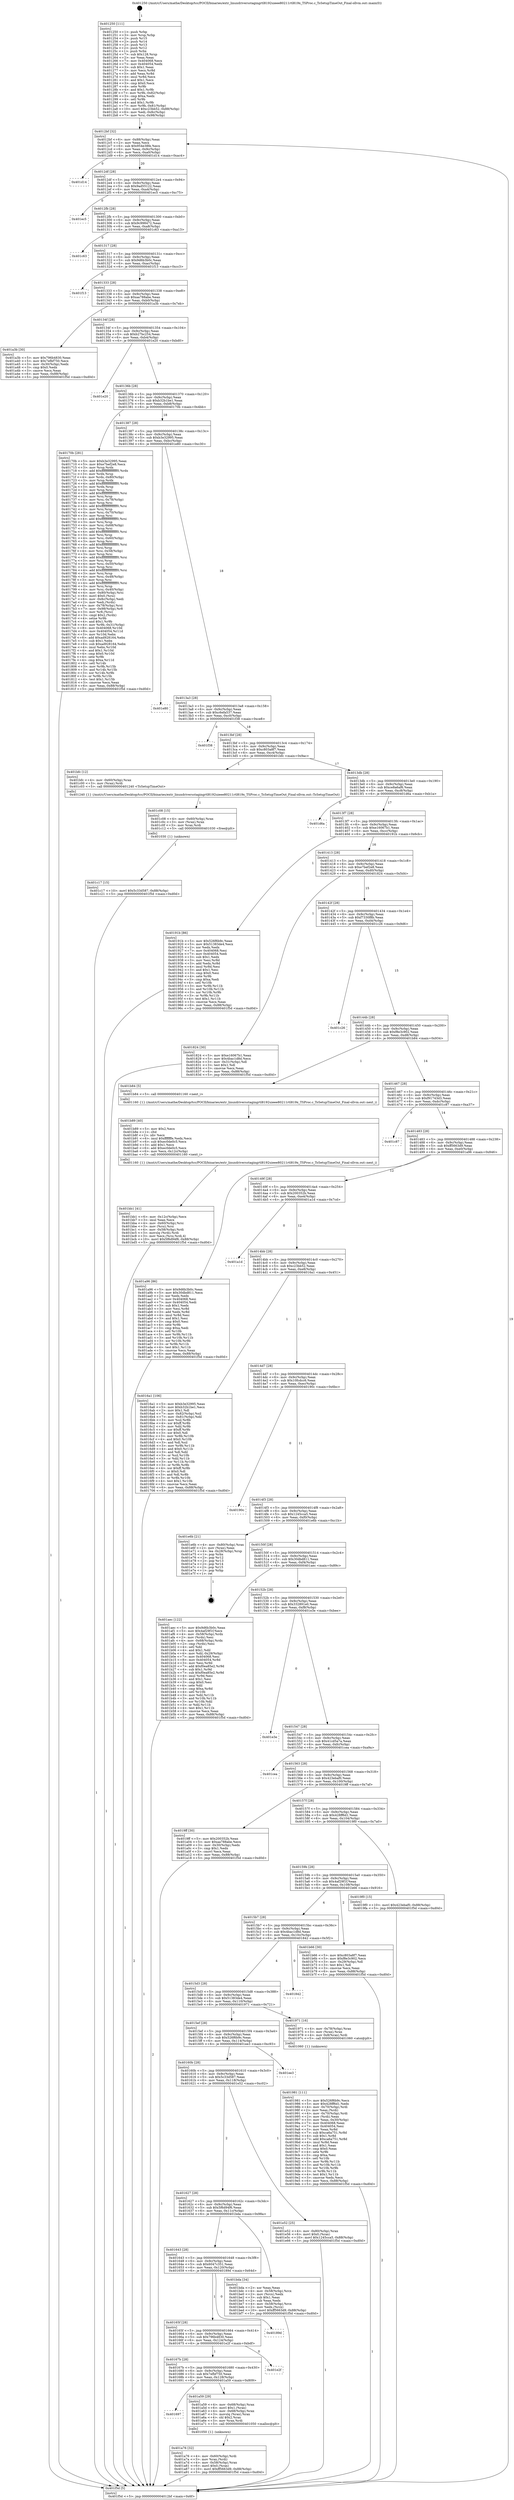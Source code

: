 digraph "0x401250" {
  label = "0x401250 (/mnt/c/Users/mathe/Desktop/tcc/POCII/binaries/extr_linuxdriversstagingrtl8192uieee80211rtl819x_TSProc.c_TsSetupTimeOut_Final-ollvm.out::main(0))"
  labelloc = "t"
  node[shape=record]

  Entry [label="",width=0.3,height=0.3,shape=circle,fillcolor=black,style=filled]
  "0x4012bf" [label="{
     0x4012bf [32]\l
     | [instrs]\l
     &nbsp;&nbsp;0x4012bf \<+6\>: mov -0x88(%rbp),%eax\l
     &nbsp;&nbsp;0x4012c5 \<+2\>: mov %eax,%ecx\l
     &nbsp;&nbsp;0x4012c7 \<+6\>: sub $0x954e38fe,%ecx\l
     &nbsp;&nbsp;0x4012cd \<+6\>: mov %eax,-0x9c(%rbp)\l
     &nbsp;&nbsp;0x4012d3 \<+6\>: mov %ecx,-0xa0(%rbp)\l
     &nbsp;&nbsp;0x4012d9 \<+6\>: je 0000000000401d14 \<main+0xac4\>\l
  }"]
  "0x401d14" [label="{
     0x401d14\l
  }", style=dashed]
  "0x4012df" [label="{
     0x4012df [28]\l
     | [instrs]\l
     &nbsp;&nbsp;0x4012df \<+5\>: jmp 00000000004012e4 \<main+0x94\>\l
     &nbsp;&nbsp;0x4012e4 \<+6\>: mov -0x9c(%rbp),%eax\l
     &nbsp;&nbsp;0x4012ea \<+5\>: sub $0x9ad55122,%eax\l
     &nbsp;&nbsp;0x4012ef \<+6\>: mov %eax,-0xa4(%rbp)\l
     &nbsp;&nbsp;0x4012f5 \<+6\>: je 0000000000401ec5 \<main+0xc75\>\l
  }"]
  Exit [label="",width=0.3,height=0.3,shape=circle,fillcolor=black,style=filled,peripheries=2]
  "0x401ec5" [label="{
     0x401ec5\l
  }", style=dashed]
  "0x4012fb" [label="{
     0x4012fb [28]\l
     | [instrs]\l
     &nbsp;&nbsp;0x4012fb \<+5\>: jmp 0000000000401300 \<main+0xb0\>\l
     &nbsp;&nbsp;0x401300 \<+6\>: mov -0x9c(%rbp),%eax\l
     &nbsp;&nbsp;0x401306 \<+5\>: sub $0x9c998472,%eax\l
     &nbsp;&nbsp;0x40130b \<+6\>: mov %eax,-0xa8(%rbp)\l
     &nbsp;&nbsp;0x401311 \<+6\>: je 0000000000401c63 \<main+0xa13\>\l
  }"]
  "0x401c17" [label="{
     0x401c17 [15]\l
     | [instrs]\l
     &nbsp;&nbsp;0x401c17 \<+10\>: movl $0x5c33d587,-0x88(%rbp)\l
     &nbsp;&nbsp;0x401c21 \<+5\>: jmp 0000000000401f5d \<main+0xd0d\>\l
  }"]
  "0x401c63" [label="{
     0x401c63\l
  }", style=dashed]
  "0x401317" [label="{
     0x401317 [28]\l
     | [instrs]\l
     &nbsp;&nbsp;0x401317 \<+5\>: jmp 000000000040131c \<main+0xcc\>\l
     &nbsp;&nbsp;0x40131c \<+6\>: mov -0x9c(%rbp),%eax\l
     &nbsp;&nbsp;0x401322 \<+5\>: sub $0x9d6b3b0c,%eax\l
     &nbsp;&nbsp;0x401327 \<+6\>: mov %eax,-0xac(%rbp)\l
     &nbsp;&nbsp;0x40132d \<+6\>: je 0000000000401f13 \<main+0xcc3\>\l
  }"]
  "0x401c08" [label="{
     0x401c08 [15]\l
     | [instrs]\l
     &nbsp;&nbsp;0x401c08 \<+4\>: mov -0x60(%rbp),%rax\l
     &nbsp;&nbsp;0x401c0c \<+3\>: mov (%rax),%rax\l
     &nbsp;&nbsp;0x401c0f \<+3\>: mov %rax,%rdi\l
     &nbsp;&nbsp;0x401c12 \<+5\>: call 0000000000401030 \<free@plt\>\l
     | [calls]\l
     &nbsp;&nbsp;0x401030 \{1\} (unknown)\l
  }"]
  "0x401f13" [label="{
     0x401f13\l
  }", style=dashed]
  "0x401333" [label="{
     0x401333 [28]\l
     | [instrs]\l
     &nbsp;&nbsp;0x401333 \<+5\>: jmp 0000000000401338 \<main+0xe8\>\l
     &nbsp;&nbsp;0x401338 \<+6\>: mov -0x9c(%rbp),%eax\l
     &nbsp;&nbsp;0x40133e \<+5\>: sub $0xaa788abe,%eax\l
     &nbsp;&nbsp;0x401343 \<+6\>: mov %eax,-0xb0(%rbp)\l
     &nbsp;&nbsp;0x401349 \<+6\>: je 0000000000401a3b \<main+0x7eb\>\l
  }"]
  "0x401bb1" [label="{
     0x401bb1 [41]\l
     | [instrs]\l
     &nbsp;&nbsp;0x401bb1 \<+6\>: mov -0x12c(%rbp),%ecx\l
     &nbsp;&nbsp;0x401bb7 \<+3\>: imul %eax,%ecx\l
     &nbsp;&nbsp;0x401bba \<+4\>: mov -0x60(%rbp),%rsi\l
     &nbsp;&nbsp;0x401bbe \<+3\>: mov (%rsi),%rsi\l
     &nbsp;&nbsp;0x401bc1 \<+4\>: mov -0x58(%rbp),%rdi\l
     &nbsp;&nbsp;0x401bc5 \<+3\>: movslq (%rdi),%rdi\l
     &nbsp;&nbsp;0x401bc8 \<+3\>: mov %ecx,(%rsi,%rdi,4)\l
     &nbsp;&nbsp;0x401bcb \<+10\>: movl $0x5f6d94f6,-0x88(%rbp)\l
     &nbsp;&nbsp;0x401bd5 \<+5\>: jmp 0000000000401f5d \<main+0xd0d\>\l
  }"]
  "0x401a3b" [label="{
     0x401a3b [30]\l
     | [instrs]\l
     &nbsp;&nbsp;0x401a3b \<+5\>: mov $0x796b4830,%eax\l
     &nbsp;&nbsp;0x401a40 \<+5\>: mov $0x7efbf750,%ecx\l
     &nbsp;&nbsp;0x401a45 \<+3\>: mov -0x30(%rbp),%edx\l
     &nbsp;&nbsp;0x401a48 \<+3\>: cmp $0x0,%edx\l
     &nbsp;&nbsp;0x401a4b \<+3\>: cmove %ecx,%eax\l
     &nbsp;&nbsp;0x401a4e \<+6\>: mov %eax,-0x88(%rbp)\l
     &nbsp;&nbsp;0x401a54 \<+5\>: jmp 0000000000401f5d \<main+0xd0d\>\l
  }"]
  "0x40134f" [label="{
     0x40134f [28]\l
     | [instrs]\l
     &nbsp;&nbsp;0x40134f \<+5\>: jmp 0000000000401354 \<main+0x104\>\l
     &nbsp;&nbsp;0x401354 \<+6\>: mov -0x9c(%rbp),%eax\l
     &nbsp;&nbsp;0x40135a \<+5\>: sub $0xb27bc254,%eax\l
     &nbsp;&nbsp;0x40135f \<+6\>: mov %eax,-0xb4(%rbp)\l
     &nbsp;&nbsp;0x401365 \<+6\>: je 0000000000401e20 \<main+0xbd0\>\l
  }"]
  "0x401b89" [label="{
     0x401b89 [40]\l
     | [instrs]\l
     &nbsp;&nbsp;0x401b89 \<+5\>: mov $0x2,%ecx\l
     &nbsp;&nbsp;0x401b8e \<+1\>: cltd\l
     &nbsp;&nbsp;0x401b8f \<+2\>: idiv %ecx\l
     &nbsp;&nbsp;0x401b91 \<+6\>: imul $0xfffffffe,%edx,%ecx\l
     &nbsp;&nbsp;0x401b97 \<+6\>: sub $0xec0de0c5,%ecx\l
     &nbsp;&nbsp;0x401b9d \<+3\>: add $0x1,%ecx\l
     &nbsp;&nbsp;0x401ba0 \<+6\>: add $0xec0de0c5,%ecx\l
     &nbsp;&nbsp;0x401ba6 \<+6\>: mov %ecx,-0x12c(%rbp)\l
     &nbsp;&nbsp;0x401bac \<+5\>: call 0000000000401160 \<next_i\>\l
     | [calls]\l
     &nbsp;&nbsp;0x401160 \{1\} (/mnt/c/Users/mathe/Desktop/tcc/POCII/binaries/extr_linuxdriversstagingrtl8192uieee80211rtl819x_TSProc.c_TsSetupTimeOut_Final-ollvm.out::next_i)\l
  }"]
  "0x401e20" [label="{
     0x401e20\l
  }", style=dashed]
  "0x40136b" [label="{
     0x40136b [28]\l
     | [instrs]\l
     &nbsp;&nbsp;0x40136b \<+5\>: jmp 0000000000401370 \<main+0x120\>\l
     &nbsp;&nbsp;0x401370 \<+6\>: mov -0x9c(%rbp),%eax\l
     &nbsp;&nbsp;0x401376 \<+5\>: sub $0xb32b1be1,%eax\l
     &nbsp;&nbsp;0x40137b \<+6\>: mov %eax,-0xb8(%rbp)\l
     &nbsp;&nbsp;0x401381 \<+6\>: je 000000000040170b \<main+0x4bb\>\l
  }"]
  "0x401a76" [label="{
     0x401a76 [32]\l
     | [instrs]\l
     &nbsp;&nbsp;0x401a76 \<+4\>: mov -0x60(%rbp),%rdi\l
     &nbsp;&nbsp;0x401a7a \<+3\>: mov %rax,(%rdi)\l
     &nbsp;&nbsp;0x401a7d \<+4\>: mov -0x58(%rbp),%rax\l
     &nbsp;&nbsp;0x401a81 \<+6\>: movl $0x0,(%rax)\l
     &nbsp;&nbsp;0x401a87 \<+10\>: movl $0xff5663d9,-0x88(%rbp)\l
     &nbsp;&nbsp;0x401a91 \<+5\>: jmp 0000000000401f5d \<main+0xd0d\>\l
  }"]
  "0x40170b" [label="{
     0x40170b [281]\l
     | [instrs]\l
     &nbsp;&nbsp;0x40170b \<+5\>: mov $0xb3e32995,%eax\l
     &nbsp;&nbsp;0x401710 \<+5\>: mov $0xe7bef2e8,%ecx\l
     &nbsp;&nbsp;0x401715 \<+3\>: mov %rsp,%rdx\l
     &nbsp;&nbsp;0x401718 \<+4\>: add $0xfffffffffffffff0,%rdx\l
     &nbsp;&nbsp;0x40171c \<+3\>: mov %rdx,%rsp\l
     &nbsp;&nbsp;0x40171f \<+4\>: mov %rdx,-0x80(%rbp)\l
     &nbsp;&nbsp;0x401723 \<+3\>: mov %rsp,%rdx\l
     &nbsp;&nbsp;0x401726 \<+4\>: add $0xfffffffffffffff0,%rdx\l
     &nbsp;&nbsp;0x40172a \<+3\>: mov %rdx,%rsp\l
     &nbsp;&nbsp;0x40172d \<+3\>: mov %rsp,%rsi\l
     &nbsp;&nbsp;0x401730 \<+4\>: add $0xfffffffffffffff0,%rsi\l
     &nbsp;&nbsp;0x401734 \<+3\>: mov %rsi,%rsp\l
     &nbsp;&nbsp;0x401737 \<+4\>: mov %rsi,-0x78(%rbp)\l
     &nbsp;&nbsp;0x40173b \<+3\>: mov %rsp,%rsi\l
     &nbsp;&nbsp;0x40173e \<+4\>: add $0xfffffffffffffff0,%rsi\l
     &nbsp;&nbsp;0x401742 \<+3\>: mov %rsi,%rsp\l
     &nbsp;&nbsp;0x401745 \<+4\>: mov %rsi,-0x70(%rbp)\l
     &nbsp;&nbsp;0x401749 \<+3\>: mov %rsp,%rsi\l
     &nbsp;&nbsp;0x40174c \<+4\>: add $0xfffffffffffffff0,%rsi\l
     &nbsp;&nbsp;0x401750 \<+3\>: mov %rsi,%rsp\l
     &nbsp;&nbsp;0x401753 \<+4\>: mov %rsi,-0x68(%rbp)\l
     &nbsp;&nbsp;0x401757 \<+3\>: mov %rsp,%rsi\l
     &nbsp;&nbsp;0x40175a \<+4\>: add $0xfffffffffffffff0,%rsi\l
     &nbsp;&nbsp;0x40175e \<+3\>: mov %rsi,%rsp\l
     &nbsp;&nbsp;0x401761 \<+4\>: mov %rsi,-0x60(%rbp)\l
     &nbsp;&nbsp;0x401765 \<+3\>: mov %rsp,%rsi\l
     &nbsp;&nbsp;0x401768 \<+4\>: add $0xfffffffffffffff0,%rsi\l
     &nbsp;&nbsp;0x40176c \<+3\>: mov %rsi,%rsp\l
     &nbsp;&nbsp;0x40176f \<+4\>: mov %rsi,-0x58(%rbp)\l
     &nbsp;&nbsp;0x401773 \<+3\>: mov %rsp,%rsi\l
     &nbsp;&nbsp;0x401776 \<+4\>: add $0xfffffffffffffff0,%rsi\l
     &nbsp;&nbsp;0x40177a \<+3\>: mov %rsi,%rsp\l
     &nbsp;&nbsp;0x40177d \<+4\>: mov %rsi,-0x50(%rbp)\l
     &nbsp;&nbsp;0x401781 \<+3\>: mov %rsp,%rsi\l
     &nbsp;&nbsp;0x401784 \<+4\>: add $0xfffffffffffffff0,%rsi\l
     &nbsp;&nbsp;0x401788 \<+3\>: mov %rsi,%rsp\l
     &nbsp;&nbsp;0x40178b \<+4\>: mov %rsi,-0x48(%rbp)\l
     &nbsp;&nbsp;0x40178f \<+3\>: mov %rsp,%rsi\l
     &nbsp;&nbsp;0x401792 \<+4\>: add $0xfffffffffffffff0,%rsi\l
     &nbsp;&nbsp;0x401796 \<+3\>: mov %rsi,%rsp\l
     &nbsp;&nbsp;0x401799 \<+4\>: mov %rsi,-0x40(%rbp)\l
     &nbsp;&nbsp;0x40179d \<+4\>: mov -0x80(%rbp),%rsi\l
     &nbsp;&nbsp;0x4017a1 \<+6\>: movl $0x0,(%rsi)\l
     &nbsp;&nbsp;0x4017a7 \<+6\>: mov -0x8c(%rbp),%edi\l
     &nbsp;&nbsp;0x4017ad \<+2\>: mov %edi,(%rdx)\l
     &nbsp;&nbsp;0x4017af \<+4\>: mov -0x78(%rbp),%rsi\l
     &nbsp;&nbsp;0x4017b3 \<+7\>: mov -0x98(%rbp),%r8\l
     &nbsp;&nbsp;0x4017ba \<+3\>: mov %r8,(%rsi)\l
     &nbsp;&nbsp;0x4017bd \<+3\>: cmpl $0x2,(%rdx)\l
     &nbsp;&nbsp;0x4017c0 \<+4\>: setne %r9b\l
     &nbsp;&nbsp;0x4017c4 \<+4\>: and $0x1,%r9b\l
     &nbsp;&nbsp;0x4017c8 \<+4\>: mov %r9b,-0x31(%rbp)\l
     &nbsp;&nbsp;0x4017cc \<+8\>: mov 0x404068,%r10d\l
     &nbsp;&nbsp;0x4017d4 \<+8\>: mov 0x404054,%r11d\l
     &nbsp;&nbsp;0x4017dc \<+3\>: mov %r10d,%ebx\l
     &nbsp;&nbsp;0x4017df \<+6\>: add $0xad928164,%ebx\l
     &nbsp;&nbsp;0x4017e5 \<+3\>: sub $0x1,%ebx\l
     &nbsp;&nbsp;0x4017e8 \<+6\>: sub $0xad928164,%ebx\l
     &nbsp;&nbsp;0x4017ee \<+4\>: imul %ebx,%r10d\l
     &nbsp;&nbsp;0x4017f2 \<+4\>: and $0x1,%r10d\l
     &nbsp;&nbsp;0x4017f6 \<+4\>: cmp $0x0,%r10d\l
     &nbsp;&nbsp;0x4017fa \<+4\>: sete %r9b\l
     &nbsp;&nbsp;0x4017fe \<+4\>: cmp $0xa,%r11d\l
     &nbsp;&nbsp;0x401802 \<+4\>: setl %r14b\l
     &nbsp;&nbsp;0x401806 \<+3\>: mov %r9b,%r15b\l
     &nbsp;&nbsp;0x401809 \<+3\>: and %r14b,%r15b\l
     &nbsp;&nbsp;0x40180c \<+3\>: xor %r14b,%r9b\l
     &nbsp;&nbsp;0x40180f \<+3\>: or %r9b,%r15b\l
     &nbsp;&nbsp;0x401812 \<+4\>: test $0x1,%r15b\l
     &nbsp;&nbsp;0x401816 \<+3\>: cmovne %ecx,%eax\l
     &nbsp;&nbsp;0x401819 \<+6\>: mov %eax,-0x88(%rbp)\l
     &nbsp;&nbsp;0x40181f \<+5\>: jmp 0000000000401f5d \<main+0xd0d\>\l
  }"]
  "0x401387" [label="{
     0x401387 [28]\l
     | [instrs]\l
     &nbsp;&nbsp;0x401387 \<+5\>: jmp 000000000040138c \<main+0x13c\>\l
     &nbsp;&nbsp;0x40138c \<+6\>: mov -0x9c(%rbp),%eax\l
     &nbsp;&nbsp;0x401392 \<+5\>: sub $0xb3e32995,%eax\l
     &nbsp;&nbsp;0x401397 \<+6\>: mov %eax,-0xbc(%rbp)\l
     &nbsp;&nbsp;0x40139d \<+6\>: je 0000000000401e80 \<main+0xc30\>\l
  }"]
  "0x401697" [label="{
     0x401697\l
  }", style=dashed]
  "0x401e80" [label="{
     0x401e80\l
  }", style=dashed]
  "0x4013a3" [label="{
     0x4013a3 [28]\l
     | [instrs]\l
     &nbsp;&nbsp;0x4013a3 \<+5\>: jmp 00000000004013a8 \<main+0x158\>\l
     &nbsp;&nbsp;0x4013a8 \<+6\>: mov -0x9c(%rbp),%eax\l
     &nbsp;&nbsp;0x4013ae \<+5\>: sub $0xc6efa537,%eax\l
     &nbsp;&nbsp;0x4013b3 \<+6\>: mov %eax,-0xc0(%rbp)\l
     &nbsp;&nbsp;0x4013b9 \<+6\>: je 0000000000401f38 \<main+0xce8\>\l
  }"]
  "0x401a59" [label="{
     0x401a59 [29]\l
     | [instrs]\l
     &nbsp;&nbsp;0x401a59 \<+4\>: mov -0x68(%rbp),%rax\l
     &nbsp;&nbsp;0x401a5d \<+6\>: movl $0x1,(%rax)\l
     &nbsp;&nbsp;0x401a63 \<+4\>: mov -0x68(%rbp),%rax\l
     &nbsp;&nbsp;0x401a67 \<+3\>: movslq (%rax),%rax\l
     &nbsp;&nbsp;0x401a6a \<+4\>: shl $0x2,%rax\l
     &nbsp;&nbsp;0x401a6e \<+3\>: mov %rax,%rdi\l
     &nbsp;&nbsp;0x401a71 \<+5\>: call 0000000000401050 \<malloc@plt\>\l
     | [calls]\l
     &nbsp;&nbsp;0x401050 \{1\} (unknown)\l
  }"]
  "0x401f38" [label="{
     0x401f38\l
  }", style=dashed]
  "0x4013bf" [label="{
     0x4013bf [28]\l
     | [instrs]\l
     &nbsp;&nbsp;0x4013bf \<+5\>: jmp 00000000004013c4 \<main+0x174\>\l
     &nbsp;&nbsp;0x4013c4 \<+6\>: mov -0x9c(%rbp),%eax\l
     &nbsp;&nbsp;0x4013ca \<+5\>: sub $0xc803a8f7,%eax\l
     &nbsp;&nbsp;0x4013cf \<+6\>: mov %eax,-0xc4(%rbp)\l
     &nbsp;&nbsp;0x4013d5 \<+6\>: je 0000000000401bfc \<main+0x9ac\>\l
  }"]
  "0x40167b" [label="{
     0x40167b [28]\l
     | [instrs]\l
     &nbsp;&nbsp;0x40167b \<+5\>: jmp 0000000000401680 \<main+0x430\>\l
     &nbsp;&nbsp;0x401680 \<+6\>: mov -0x9c(%rbp),%eax\l
     &nbsp;&nbsp;0x401686 \<+5\>: sub $0x7efbf750,%eax\l
     &nbsp;&nbsp;0x40168b \<+6\>: mov %eax,-0x128(%rbp)\l
     &nbsp;&nbsp;0x401691 \<+6\>: je 0000000000401a59 \<main+0x809\>\l
  }"]
  "0x401bfc" [label="{
     0x401bfc [12]\l
     | [instrs]\l
     &nbsp;&nbsp;0x401bfc \<+4\>: mov -0x60(%rbp),%rax\l
     &nbsp;&nbsp;0x401c00 \<+3\>: mov (%rax),%rdi\l
     &nbsp;&nbsp;0x401c03 \<+5\>: call 0000000000401240 \<TsSetupTimeOut\>\l
     | [calls]\l
     &nbsp;&nbsp;0x401240 \{1\} (/mnt/c/Users/mathe/Desktop/tcc/POCII/binaries/extr_linuxdriversstagingrtl8192uieee80211rtl819x_TSProc.c_TsSetupTimeOut_Final-ollvm.out::TsSetupTimeOut)\l
  }"]
  "0x4013db" [label="{
     0x4013db [28]\l
     | [instrs]\l
     &nbsp;&nbsp;0x4013db \<+5\>: jmp 00000000004013e0 \<main+0x190\>\l
     &nbsp;&nbsp;0x4013e0 \<+6\>: mov -0x9c(%rbp),%eax\l
     &nbsp;&nbsp;0x4013e6 \<+5\>: sub $0xce8a6af6,%eax\l
     &nbsp;&nbsp;0x4013eb \<+6\>: mov %eax,-0xc8(%rbp)\l
     &nbsp;&nbsp;0x4013f1 \<+6\>: je 0000000000401d6a \<main+0xb1a\>\l
  }"]
  "0x401e2f" [label="{
     0x401e2f\l
  }", style=dashed]
  "0x401d6a" [label="{
     0x401d6a\l
  }", style=dashed]
  "0x4013f7" [label="{
     0x4013f7 [28]\l
     | [instrs]\l
     &nbsp;&nbsp;0x4013f7 \<+5\>: jmp 00000000004013fc \<main+0x1ac\>\l
     &nbsp;&nbsp;0x4013fc \<+6\>: mov -0x9c(%rbp),%eax\l
     &nbsp;&nbsp;0x401402 \<+5\>: sub $0xe16067b1,%eax\l
     &nbsp;&nbsp;0x401407 \<+6\>: mov %eax,-0xcc(%rbp)\l
     &nbsp;&nbsp;0x40140d \<+6\>: je 000000000040191b \<main+0x6cb\>\l
  }"]
  "0x40165f" [label="{
     0x40165f [28]\l
     | [instrs]\l
     &nbsp;&nbsp;0x40165f \<+5\>: jmp 0000000000401664 \<main+0x414\>\l
     &nbsp;&nbsp;0x401664 \<+6\>: mov -0x9c(%rbp),%eax\l
     &nbsp;&nbsp;0x40166a \<+5\>: sub $0x796b4830,%eax\l
     &nbsp;&nbsp;0x40166f \<+6\>: mov %eax,-0x124(%rbp)\l
     &nbsp;&nbsp;0x401675 \<+6\>: je 0000000000401e2f \<main+0xbdf\>\l
  }"]
  "0x40191b" [label="{
     0x40191b [86]\l
     | [instrs]\l
     &nbsp;&nbsp;0x40191b \<+5\>: mov $0x526f6b9c,%eax\l
     &nbsp;&nbsp;0x401920 \<+5\>: mov $0x51383de4,%ecx\l
     &nbsp;&nbsp;0x401925 \<+2\>: xor %edx,%edx\l
     &nbsp;&nbsp;0x401927 \<+7\>: mov 0x404068,%esi\l
     &nbsp;&nbsp;0x40192e \<+7\>: mov 0x404054,%edi\l
     &nbsp;&nbsp;0x401935 \<+3\>: sub $0x1,%edx\l
     &nbsp;&nbsp;0x401938 \<+3\>: mov %esi,%r8d\l
     &nbsp;&nbsp;0x40193b \<+3\>: add %edx,%r8d\l
     &nbsp;&nbsp;0x40193e \<+4\>: imul %r8d,%esi\l
     &nbsp;&nbsp;0x401942 \<+3\>: and $0x1,%esi\l
     &nbsp;&nbsp;0x401945 \<+3\>: cmp $0x0,%esi\l
     &nbsp;&nbsp;0x401948 \<+4\>: sete %r9b\l
     &nbsp;&nbsp;0x40194c \<+3\>: cmp $0xa,%edi\l
     &nbsp;&nbsp;0x40194f \<+4\>: setl %r10b\l
     &nbsp;&nbsp;0x401953 \<+3\>: mov %r9b,%r11b\l
     &nbsp;&nbsp;0x401956 \<+3\>: and %r10b,%r11b\l
     &nbsp;&nbsp;0x401959 \<+3\>: xor %r10b,%r9b\l
     &nbsp;&nbsp;0x40195c \<+3\>: or %r9b,%r11b\l
     &nbsp;&nbsp;0x40195f \<+4\>: test $0x1,%r11b\l
     &nbsp;&nbsp;0x401963 \<+3\>: cmovne %ecx,%eax\l
     &nbsp;&nbsp;0x401966 \<+6\>: mov %eax,-0x88(%rbp)\l
     &nbsp;&nbsp;0x40196c \<+5\>: jmp 0000000000401f5d \<main+0xd0d\>\l
  }"]
  "0x401413" [label="{
     0x401413 [28]\l
     | [instrs]\l
     &nbsp;&nbsp;0x401413 \<+5\>: jmp 0000000000401418 \<main+0x1c8\>\l
     &nbsp;&nbsp;0x401418 \<+6\>: mov -0x9c(%rbp),%eax\l
     &nbsp;&nbsp;0x40141e \<+5\>: sub $0xe7bef2e8,%eax\l
     &nbsp;&nbsp;0x401423 \<+6\>: mov %eax,-0xd0(%rbp)\l
     &nbsp;&nbsp;0x401429 \<+6\>: je 0000000000401824 \<main+0x5d4\>\l
  }"]
  "0x40189d" [label="{
     0x40189d\l
  }", style=dashed]
  "0x401824" [label="{
     0x401824 [30]\l
     | [instrs]\l
     &nbsp;&nbsp;0x401824 \<+5\>: mov $0xe16067b1,%eax\l
     &nbsp;&nbsp;0x401829 \<+5\>: mov $0x4bac1d8d,%ecx\l
     &nbsp;&nbsp;0x40182e \<+3\>: mov -0x31(%rbp),%dl\l
     &nbsp;&nbsp;0x401831 \<+3\>: test $0x1,%dl\l
     &nbsp;&nbsp;0x401834 \<+3\>: cmovne %ecx,%eax\l
     &nbsp;&nbsp;0x401837 \<+6\>: mov %eax,-0x88(%rbp)\l
     &nbsp;&nbsp;0x40183d \<+5\>: jmp 0000000000401f5d \<main+0xd0d\>\l
  }"]
  "0x40142f" [label="{
     0x40142f [28]\l
     | [instrs]\l
     &nbsp;&nbsp;0x40142f \<+5\>: jmp 0000000000401434 \<main+0x1e4\>\l
     &nbsp;&nbsp;0x401434 \<+6\>: mov -0x9c(%rbp),%eax\l
     &nbsp;&nbsp;0x40143a \<+5\>: sub $0xf7330f8b,%eax\l
     &nbsp;&nbsp;0x40143f \<+6\>: mov %eax,-0xd4(%rbp)\l
     &nbsp;&nbsp;0x401445 \<+6\>: je 0000000000401c26 \<main+0x9d6\>\l
  }"]
  "0x401643" [label="{
     0x401643 [28]\l
     | [instrs]\l
     &nbsp;&nbsp;0x401643 \<+5\>: jmp 0000000000401648 \<main+0x3f8\>\l
     &nbsp;&nbsp;0x401648 \<+6\>: mov -0x9c(%rbp),%eax\l
     &nbsp;&nbsp;0x40164e \<+5\>: sub $0x6047c351,%eax\l
     &nbsp;&nbsp;0x401653 \<+6\>: mov %eax,-0x120(%rbp)\l
     &nbsp;&nbsp;0x401659 \<+6\>: je 000000000040189d \<main+0x64d\>\l
  }"]
  "0x401c26" [label="{
     0x401c26\l
  }", style=dashed]
  "0x40144b" [label="{
     0x40144b [28]\l
     | [instrs]\l
     &nbsp;&nbsp;0x40144b \<+5\>: jmp 0000000000401450 \<main+0x200\>\l
     &nbsp;&nbsp;0x401450 \<+6\>: mov -0x9c(%rbp),%eax\l
     &nbsp;&nbsp;0x401456 \<+5\>: sub $0xf8e3c902,%eax\l
     &nbsp;&nbsp;0x40145b \<+6\>: mov %eax,-0xd8(%rbp)\l
     &nbsp;&nbsp;0x401461 \<+6\>: je 0000000000401b84 \<main+0x934\>\l
  }"]
  "0x401bda" [label="{
     0x401bda [34]\l
     | [instrs]\l
     &nbsp;&nbsp;0x401bda \<+2\>: xor %eax,%eax\l
     &nbsp;&nbsp;0x401bdc \<+4\>: mov -0x58(%rbp),%rcx\l
     &nbsp;&nbsp;0x401be0 \<+2\>: mov (%rcx),%edx\l
     &nbsp;&nbsp;0x401be2 \<+3\>: sub $0x1,%eax\l
     &nbsp;&nbsp;0x401be5 \<+2\>: sub %eax,%edx\l
     &nbsp;&nbsp;0x401be7 \<+4\>: mov -0x58(%rbp),%rcx\l
     &nbsp;&nbsp;0x401beb \<+2\>: mov %edx,(%rcx)\l
     &nbsp;&nbsp;0x401bed \<+10\>: movl $0xff5663d9,-0x88(%rbp)\l
     &nbsp;&nbsp;0x401bf7 \<+5\>: jmp 0000000000401f5d \<main+0xd0d\>\l
  }"]
  "0x401b84" [label="{
     0x401b84 [5]\l
     | [instrs]\l
     &nbsp;&nbsp;0x401b84 \<+5\>: call 0000000000401160 \<next_i\>\l
     | [calls]\l
     &nbsp;&nbsp;0x401160 \{1\} (/mnt/c/Users/mathe/Desktop/tcc/POCII/binaries/extr_linuxdriversstagingrtl8192uieee80211rtl819x_TSProc.c_TsSetupTimeOut_Final-ollvm.out::next_i)\l
  }"]
  "0x401467" [label="{
     0x401467 [28]\l
     | [instrs]\l
     &nbsp;&nbsp;0x401467 \<+5\>: jmp 000000000040146c \<main+0x21c\>\l
     &nbsp;&nbsp;0x40146c \<+6\>: mov -0x9c(%rbp),%eax\l
     &nbsp;&nbsp;0x401472 \<+5\>: sub $0xf91743d3,%eax\l
     &nbsp;&nbsp;0x401477 \<+6\>: mov %eax,-0xdc(%rbp)\l
     &nbsp;&nbsp;0x40147d \<+6\>: je 0000000000401c87 \<main+0xa37\>\l
  }"]
  "0x401627" [label="{
     0x401627 [28]\l
     | [instrs]\l
     &nbsp;&nbsp;0x401627 \<+5\>: jmp 000000000040162c \<main+0x3dc\>\l
     &nbsp;&nbsp;0x40162c \<+6\>: mov -0x9c(%rbp),%eax\l
     &nbsp;&nbsp;0x401632 \<+5\>: sub $0x5f6d94f6,%eax\l
     &nbsp;&nbsp;0x401637 \<+6\>: mov %eax,-0x11c(%rbp)\l
     &nbsp;&nbsp;0x40163d \<+6\>: je 0000000000401bda \<main+0x98a\>\l
  }"]
  "0x401c87" [label="{
     0x401c87\l
  }", style=dashed]
  "0x401483" [label="{
     0x401483 [28]\l
     | [instrs]\l
     &nbsp;&nbsp;0x401483 \<+5\>: jmp 0000000000401488 \<main+0x238\>\l
     &nbsp;&nbsp;0x401488 \<+6\>: mov -0x9c(%rbp),%eax\l
     &nbsp;&nbsp;0x40148e \<+5\>: sub $0xff5663d9,%eax\l
     &nbsp;&nbsp;0x401493 \<+6\>: mov %eax,-0xe0(%rbp)\l
     &nbsp;&nbsp;0x401499 \<+6\>: je 0000000000401a96 \<main+0x846\>\l
  }"]
  "0x401e52" [label="{
     0x401e52 [25]\l
     | [instrs]\l
     &nbsp;&nbsp;0x401e52 \<+4\>: mov -0x80(%rbp),%rax\l
     &nbsp;&nbsp;0x401e56 \<+6\>: movl $0x0,(%rax)\l
     &nbsp;&nbsp;0x401e5c \<+10\>: movl $0x1245cca5,-0x88(%rbp)\l
     &nbsp;&nbsp;0x401e66 \<+5\>: jmp 0000000000401f5d \<main+0xd0d\>\l
  }"]
  "0x401a96" [label="{
     0x401a96 [86]\l
     | [instrs]\l
     &nbsp;&nbsp;0x401a96 \<+5\>: mov $0x9d6b3b0c,%eax\l
     &nbsp;&nbsp;0x401a9b \<+5\>: mov $0x30dbd811,%ecx\l
     &nbsp;&nbsp;0x401aa0 \<+2\>: xor %edx,%edx\l
     &nbsp;&nbsp;0x401aa2 \<+7\>: mov 0x404068,%esi\l
     &nbsp;&nbsp;0x401aa9 \<+7\>: mov 0x404054,%edi\l
     &nbsp;&nbsp;0x401ab0 \<+3\>: sub $0x1,%edx\l
     &nbsp;&nbsp;0x401ab3 \<+3\>: mov %esi,%r8d\l
     &nbsp;&nbsp;0x401ab6 \<+3\>: add %edx,%r8d\l
     &nbsp;&nbsp;0x401ab9 \<+4\>: imul %r8d,%esi\l
     &nbsp;&nbsp;0x401abd \<+3\>: and $0x1,%esi\l
     &nbsp;&nbsp;0x401ac0 \<+3\>: cmp $0x0,%esi\l
     &nbsp;&nbsp;0x401ac3 \<+4\>: sete %r9b\l
     &nbsp;&nbsp;0x401ac7 \<+3\>: cmp $0xa,%edi\l
     &nbsp;&nbsp;0x401aca \<+4\>: setl %r10b\l
     &nbsp;&nbsp;0x401ace \<+3\>: mov %r9b,%r11b\l
     &nbsp;&nbsp;0x401ad1 \<+3\>: and %r10b,%r11b\l
     &nbsp;&nbsp;0x401ad4 \<+3\>: xor %r10b,%r9b\l
     &nbsp;&nbsp;0x401ad7 \<+3\>: or %r9b,%r11b\l
     &nbsp;&nbsp;0x401ada \<+4\>: test $0x1,%r11b\l
     &nbsp;&nbsp;0x401ade \<+3\>: cmovne %ecx,%eax\l
     &nbsp;&nbsp;0x401ae1 \<+6\>: mov %eax,-0x88(%rbp)\l
     &nbsp;&nbsp;0x401ae7 \<+5\>: jmp 0000000000401f5d \<main+0xd0d\>\l
  }"]
  "0x40149f" [label="{
     0x40149f [28]\l
     | [instrs]\l
     &nbsp;&nbsp;0x40149f \<+5\>: jmp 00000000004014a4 \<main+0x254\>\l
     &nbsp;&nbsp;0x4014a4 \<+6\>: mov -0x9c(%rbp),%eax\l
     &nbsp;&nbsp;0x4014aa \<+5\>: sub $0x200352b,%eax\l
     &nbsp;&nbsp;0x4014af \<+6\>: mov %eax,-0xe4(%rbp)\l
     &nbsp;&nbsp;0x4014b5 \<+6\>: je 0000000000401a1d \<main+0x7cd\>\l
  }"]
  "0x40160b" [label="{
     0x40160b [28]\l
     | [instrs]\l
     &nbsp;&nbsp;0x40160b \<+5\>: jmp 0000000000401610 \<main+0x3c0\>\l
     &nbsp;&nbsp;0x401610 \<+6\>: mov -0x9c(%rbp),%eax\l
     &nbsp;&nbsp;0x401616 \<+5\>: sub $0x5c33d587,%eax\l
     &nbsp;&nbsp;0x40161b \<+6\>: mov %eax,-0x118(%rbp)\l
     &nbsp;&nbsp;0x401621 \<+6\>: je 0000000000401e52 \<main+0xc02\>\l
  }"]
  "0x401a1d" [label="{
     0x401a1d\l
  }", style=dashed]
  "0x4014bb" [label="{
     0x4014bb [28]\l
     | [instrs]\l
     &nbsp;&nbsp;0x4014bb \<+5\>: jmp 00000000004014c0 \<main+0x270\>\l
     &nbsp;&nbsp;0x4014c0 \<+6\>: mov -0x9c(%rbp),%eax\l
     &nbsp;&nbsp;0x4014c6 \<+5\>: sub $0xc23bb52,%eax\l
     &nbsp;&nbsp;0x4014cb \<+6\>: mov %eax,-0xe8(%rbp)\l
     &nbsp;&nbsp;0x4014d1 \<+6\>: je 00000000004016a1 \<main+0x451\>\l
  }"]
  "0x401ee3" [label="{
     0x401ee3\l
  }", style=dashed]
  "0x4016a1" [label="{
     0x4016a1 [106]\l
     | [instrs]\l
     &nbsp;&nbsp;0x4016a1 \<+5\>: mov $0xb3e32995,%eax\l
     &nbsp;&nbsp;0x4016a6 \<+5\>: mov $0xb32b1be1,%ecx\l
     &nbsp;&nbsp;0x4016ab \<+2\>: mov $0x1,%dl\l
     &nbsp;&nbsp;0x4016ad \<+7\>: mov -0x82(%rbp),%sil\l
     &nbsp;&nbsp;0x4016b4 \<+7\>: mov -0x81(%rbp),%dil\l
     &nbsp;&nbsp;0x4016bb \<+3\>: mov %sil,%r8b\l
     &nbsp;&nbsp;0x4016be \<+4\>: xor $0xff,%r8b\l
     &nbsp;&nbsp;0x4016c2 \<+3\>: mov %dil,%r9b\l
     &nbsp;&nbsp;0x4016c5 \<+4\>: xor $0xff,%r9b\l
     &nbsp;&nbsp;0x4016c9 \<+3\>: xor $0x0,%dl\l
     &nbsp;&nbsp;0x4016cc \<+3\>: mov %r8b,%r10b\l
     &nbsp;&nbsp;0x4016cf \<+4\>: and $0x0,%r10b\l
     &nbsp;&nbsp;0x4016d3 \<+3\>: and %dl,%sil\l
     &nbsp;&nbsp;0x4016d6 \<+3\>: mov %r9b,%r11b\l
     &nbsp;&nbsp;0x4016d9 \<+4\>: and $0x0,%r11b\l
     &nbsp;&nbsp;0x4016dd \<+3\>: and %dl,%dil\l
     &nbsp;&nbsp;0x4016e0 \<+3\>: or %sil,%r10b\l
     &nbsp;&nbsp;0x4016e3 \<+3\>: or %dil,%r11b\l
     &nbsp;&nbsp;0x4016e6 \<+3\>: xor %r11b,%r10b\l
     &nbsp;&nbsp;0x4016e9 \<+3\>: or %r9b,%r8b\l
     &nbsp;&nbsp;0x4016ec \<+4\>: xor $0xff,%r8b\l
     &nbsp;&nbsp;0x4016f0 \<+3\>: or $0x0,%dl\l
     &nbsp;&nbsp;0x4016f3 \<+3\>: and %dl,%r8b\l
     &nbsp;&nbsp;0x4016f6 \<+3\>: or %r8b,%r10b\l
     &nbsp;&nbsp;0x4016f9 \<+4\>: test $0x1,%r10b\l
     &nbsp;&nbsp;0x4016fd \<+3\>: cmovne %ecx,%eax\l
     &nbsp;&nbsp;0x401700 \<+6\>: mov %eax,-0x88(%rbp)\l
     &nbsp;&nbsp;0x401706 \<+5\>: jmp 0000000000401f5d \<main+0xd0d\>\l
  }"]
  "0x4014d7" [label="{
     0x4014d7 [28]\l
     | [instrs]\l
     &nbsp;&nbsp;0x4014d7 \<+5\>: jmp 00000000004014dc \<main+0x28c\>\l
     &nbsp;&nbsp;0x4014dc \<+6\>: mov -0x9c(%rbp),%eax\l
     &nbsp;&nbsp;0x4014e2 \<+5\>: sub $0x10fcdcc6,%eax\l
     &nbsp;&nbsp;0x4014e7 \<+6\>: mov %eax,-0xec(%rbp)\l
     &nbsp;&nbsp;0x4014ed \<+6\>: je 000000000040190c \<main+0x6bc\>\l
  }"]
  "0x401f5d" [label="{
     0x401f5d [5]\l
     | [instrs]\l
     &nbsp;&nbsp;0x401f5d \<+5\>: jmp 00000000004012bf \<main+0x6f\>\l
  }"]
  "0x401250" [label="{
     0x401250 [111]\l
     | [instrs]\l
     &nbsp;&nbsp;0x401250 \<+1\>: push %rbp\l
     &nbsp;&nbsp;0x401251 \<+3\>: mov %rsp,%rbp\l
     &nbsp;&nbsp;0x401254 \<+2\>: push %r15\l
     &nbsp;&nbsp;0x401256 \<+2\>: push %r14\l
     &nbsp;&nbsp;0x401258 \<+2\>: push %r13\l
     &nbsp;&nbsp;0x40125a \<+2\>: push %r12\l
     &nbsp;&nbsp;0x40125c \<+1\>: push %rbx\l
     &nbsp;&nbsp;0x40125d \<+7\>: sub $0x128,%rsp\l
     &nbsp;&nbsp;0x401264 \<+2\>: xor %eax,%eax\l
     &nbsp;&nbsp;0x401266 \<+7\>: mov 0x404068,%ecx\l
     &nbsp;&nbsp;0x40126d \<+7\>: mov 0x404054,%edx\l
     &nbsp;&nbsp;0x401274 \<+3\>: sub $0x1,%eax\l
     &nbsp;&nbsp;0x401277 \<+3\>: mov %ecx,%r8d\l
     &nbsp;&nbsp;0x40127a \<+3\>: add %eax,%r8d\l
     &nbsp;&nbsp;0x40127d \<+4\>: imul %r8d,%ecx\l
     &nbsp;&nbsp;0x401281 \<+3\>: and $0x1,%ecx\l
     &nbsp;&nbsp;0x401284 \<+3\>: cmp $0x0,%ecx\l
     &nbsp;&nbsp;0x401287 \<+4\>: sete %r9b\l
     &nbsp;&nbsp;0x40128b \<+4\>: and $0x1,%r9b\l
     &nbsp;&nbsp;0x40128f \<+7\>: mov %r9b,-0x82(%rbp)\l
     &nbsp;&nbsp;0x401296 \<+3\>: cmp $0xa,%edx\l
     &nbsp;&nbsp;0x401299 \<+4\>: setl %r9b\l
     &nbsp;&nbsp;0x40129d \<+4\>: and $0x1,%r9b\l
     &nbsp;&nbsp;0x4012a1 \<+7\>: mov %r9b,-0x81(%rbp)\l
     &nbsp;&nbsp;0x4012a8 \<+10\>: movl $0xc23bb52,-0x88(%rbp)\l
     &nbsp;&nbsp;0x4012b2 \<+6\>: mov %edi,-0x8c(%rbp)\l
     &nbsp;&nbsp;0x4012b8 \<+7\>: mov %rsi,-0x98(%rbp)\l
  }"]
  "0x401981" [label="{
     0x401981 [111]\l
     | [instrs]\l
     &nbsp;&nbsp;0x401981 \<+5\>: mov $0x526f6b9c,%ecx\l
     &nbsp;&nbsp;0x401986 \<+5\>: mov $0x428ff6d1,%edx\l
     &nbsp;&nbsp;0x40198b \<+4\>: mov -0x70(%rbp),%rdi\l
     &nbsp;&nbsp;0x40198f \<+2\>: mov %eax,(%rdi)\l
     &nbsp;&nbsp;0x401991 \<+4\>: mov -0x70(%rbp),%rdi\l
     &nbsp;&nbsp;0x401995 \<+2\>: mov (%rdi),%eax\l
     &nbsp;&nbsp;0x401997 \<+3\>: mov %eax,-0x30(%rbp)\l
     &nbsp;&nbsp;0x40199a \<+7\>: mov 0x404068,%eax\l
     &nbsp;&nbsp;0x4019a1 \<+7\>: mov 0x404054,%esi\l
     &nbsp;&nbsp;0x4019a8 \<+3\>: mov %eax,%r8d\l
     &nbsp;&nbsp;0x4019ab \<+7\>: sub $0xca6a751,%r8d\l
     &nbsp;&nbsp;0x4019b2 \<+4\>: sub $0x1,%r8d\l
     &nbsp;&nbsp;0x4019b6 \<+7\>: add $0xca6a751,%r8d\l
     &nbsp;&nbsp;0x4019bd \<+4\>: imul %r8d,%eax\l
     &nbsp;&nbsp;0x4019c1 \<+3\>: and $0x1,%eax\l
     &nbsp;&nbsp;0x4019c4 \<+3\>: cmp $0x0,%eax\l
     &nbsp;&nbsp;0x4019c7 \<+4\>: sete %r9b\l
     &nbsp;&nbsp;0x4019cb \<+3\>: cmp $0xa,%esi\l
     &nbsp;&nbsp;0x4019ce \<+4\>: setl %r10b\l
     &nbsp;&nbsp;0x4019d2 \<+3\>: mov %r9b,%r11b\l
     &nbsp;&nbsp;0x4019d5 \<+3\>: and %r10b,%r11b\l
     &nbsp;&nbsp;0x4019d8 \<+3\>: xor %r10b,%r9b\l
     &nbsp;&nbsp;0x4019db \<+3\>: or %r9b,%r11b\l
     &nbsp;&nbsp;0x4019de \<+4\>: test $0x1,%r11b\l
     &nbsp;&nbsp;0x4019e2 \<+3\>: cmovne %edx,%ecx\l
     &nbsp;&nbsp;0x4019e5 \<+6\>: mov %ecx,-0x88(%rbp)\l
     &nbsp;&nbsp;0x4019eb \<+5\>: jmp 0000000000401f5d \<main+0xd0d\>\l
  }"]
  "0x4015ef" [label="{
     0x4015ef [28]\l
     | [instrs]\l
     &nbsp;&nbsp;0x4015ef \<+5\>: jmp 00000000004015f4 \<main+0x3a4\>\l
     &nbsp;&nbsp;0x4015f4 \<+6\>: mov -0x9c(%rbp),%eax\l
     &nbsp;&nbsp;0x4015fa \<+5\>: sub $0x526f6b9c,%eax\l
     &nbsp;&nbsp;0x4015ff \<+6\>: mov %eax,-0x114(%rbp)\l
     &nbsp;&nbsp;0x401605 \<+6\>: je 0000000000401ee3 \<main+0xc93\>\l
  }"]
  "0x40190c" [label="{
     0x40190c\l
  }", style=dashed]
  "0x4014f3" [label="{
     0x4014f3 [28]\l
     | [instrs]\l
     &nbsp;&nbsp;0x4014f3 \<+5\>: jmp 00000000004014f8 \<main+0x2a8\>\l
     &nbsp;&nbsp;0x4014f8 \<+6\>: mov -0x9c(%rbp),%eax\l
     &nbsp;&nbsp;0x4014fe \<+5\>: sub $0x1245cca5,%eax\l
     &nbsp;&nbsp;0x401503 \<+6\>: mov %eax,-0xf0(%rbp)\l
     &nbsp;&nbsp;0x401509 \<+6\>: je 0000000000401e6b \<main+0xc1b\>\l
  }"]
  "0x401971" [label="{
     0x401971 [16]\l
     | [instrs]\l
     &nbsp;&nbsp;0x401971 \<+4\>: mov -0x78(%rbp),%rax\l
     &nbsp;&nbsp;0x401975 \<+3\>: mov (%rax),%rax\l
     &nbsp;&nbsp;0x401978 \<+4\>: mov 0x8(%rax),%rdi\l
     &nbsp;&nbsp;0x40197c \<+5\>: call 0000000000401060 \<atoi@plt\>\l
     | [calls]\l
     &nbsp;&nbsp;0x401060 \{1\} (unknown)\l
  }"]
  "0x401e6b" [label="{
     0x401e6b [21]\l
     | [instrs]\l
     &nbsp;&nbsp;0x401e6b \<+4\>: mov -0x80(%rbp),%rax\l
     &nbsp;&nbsp;0x401e6f \<+2\>: mov (%rax),%eax\l
     &nbsp;&nbsp;0x401e71 \<+4\>: lea -0x28(%rbp),%rsp\l
     &nbsp;&nbsp;0x401e75 \<+1\>: pop %rbx\l
     &nbsp;&nbsp;0x401e76 \<+2\>: pop %r12\l
     &nbsp;&nbsp;0x401e78 \<+2\>: pop %r13\l
     &nbsp;&nbsp;0x401e7a \<+2\>: pop %r14\l
     &nbsp;&nbsp;0x401e7c \<+2\>: pop %r15\l
     &nbsp;&nbsp;0x401e7e \<+1\>: pop %rbp\l
     &nbsp;&nbsp;0x401e7f \<+1\>: ret\l
  }"]
  "0x40150f" [label="{
     0x40150f [28]\l
     | [instrs]\l
     &nbsp;&nbsp;0x40150f \<+5\>: jmp 0000000000401514 \<main+0x2c4\>\l
     &nbsp;&nbsp;0x401514 \<+6\>: mov -0x9c(%rbp),%eax\l
     &nbsp;&nbsp;0x40151a \<+5\>: sub $0x30dbd811,%eax\l
     &nbsp;&nbsp;0x40151f \<+6\>: mov %eax,-0xf4(%rbp)\l
     &nbsp;&nbsp;0x401525 \<+6\>: je 0000000000401aec \<main+0x89c\>\l
  }"]
  "0x4015d3" [label="{
     0x4015d3 [28]\l
     | [instrs]\l
     &nbsp;&nbsp;0x4015d3 \<+5\>: jmp 00000000004015d8 \<main+0x388\>\l
     &nbsp;&nbsp;0x4015d8 \<+6\>: mov -0x9c(%rbp),%eax\l
     &nbsp;&nbsp;0x4015de \<+5\>: sub $0x51383de4,%eax\l
     &nbsp;&nbsp;0x4015e3 \<+6\>: mov %eax,-0x110(%rbp)\l
     &nbsp;&nbsp;0x4015e9 \<+6\>: je 0000000000401971 \<main+0x721\>\l
  }"]
  "0x401aec" [label="{
     0x401aec [122]\l
     | [instrs]\l
     &nbsp;&nbsp;0x401aec \<+5\>: mov $0x9d6b3b0c,%eax\l
     &nbsp;&nbsp;0x401af1 \<+5\>: mov $0x4af29f1f,%ecx\l
     &nbsp;&nbsp;0x401af6 \<+4\>: mov -0x58(%rbp),%rdx\l
     &nbsp;&nbsp;0x401afa \<+2\>: mov (%rdx),%esi\l
     &nbsp;&nbsp;0x401afc \<+4\>: mov -0x68(%rbp),%rdx\l
     &nbsp;&nbsp;0x401b00 \<+2\>: cmp (%rdx),%esi\l
     &nbsp;&nbsp;0x401b02 \<+4\>: setl %dil\l
     &nbsp;&nbsp;0x401b06 \<+4\>: and $0x1,%dil\l
     &nbsp;&nbsp;0x401b0a \<+4\>: mov %dil,-0x29(%rbp)\l
     &nbsp;&nbsp;0x401b0e \<+7\>: mov 0x404068,%esi\l
     &nbsp;&nbsp;0x401b15 \<+8\>: mov 0x404054,%r8d\l
     &nbsp;&nbsp;0x401b1d \<+3\>: mov %esi,%r9d\l
     &nbsp;&nbsp;0x401b20 \<+7\>: add $0xf0ea85e2,%r9d\l
     &nbsp;&nbsp;0x401b27 \<+4\>: sub $0x1,%r9d\l
     &nbsp;&nbsp;0x401b2b \<+7\>: sub $0xf0ea85e2,%r9d\l
     &nbsp;&nbsp;0x401b32 \<+4\>: imul %r9d,%esi\l
     &nbsp;&nbsp;0x401b36 \<+3\>: and $0x1,%esi\l
     &nbsp;&nbsp;0x401b39 \<+3\>: cmp $0x0,%esi\l
     &nbsp;&nbsp;0x401b3c \<+4\>: sete %dil\l
     &nbsp;&nbsp;0x401b40 \<+4\>: cmp $0xa,%r8d\l
     &nbsp;&nbsp;0x401b44 \<+4\>: setl %r10b\l
     &nbsp;&nbsp;0x401b48 \<+3\>: mov %dil,%r11b\l
     &nbsp;&nbsp;0x401b4b \<+3\>: and %r10b,%r11b\l
     &nbsp;&nbsp;0x401b4e \<+3\>: xor %r10b,%dil\l
     &nbsp;&nbsp;0x401b51 \<+3\>: or %dil,%r11b\l
     &nbsp;&nbsp;0x401b54 \<+4\>: test $0x1,%r11b\l
     &nbsp;&nbsp;0x401b58 \<+3\>: cmovne %ecx,%eax\l
     &nbsp;&nbsp;0x401b5b \<+6\>: mov %eax,-0x88(%rbp)\l
     &nbsp;&nbsp;0x401b61 \<+5\>: jmp 0000000000401f5d \<main+0xd0d\>\l
  }"]
  "0x40152b" [label="{
     0x40152b [28]\l
     | [instrs]\l
     &nbsp;&nbsp;0x40152b \<+5\>: jmp 0000000000401530 \<main+0x2e0\>\l
     &nbsp;&nbsp;0x401530 \<+6\>: mov -0x9c(%rbp),%eax\l
     &nbsp;&nbsp;0x401536 \<+5\>: sub $0x332891e0,%eax\l
     &nbsp;&nbsp;0x40153b \<+6\>: mov %eax,-0xf8(%rbp)\l
     &nbsp;&nbsp;0x401541 \<+6\>: je 0000000000401e3e \<main+0xbee\>\l
  }"]
  "0x401842" [label="{
     0x401842\l
  }", style=dashed]
  "0x401e3e" [label="{
     0x401e3e\l
  }", style=dashed]
  "0x401547" [label="{
     0x401547 [28]\l
     | [instrs]\l
     &nbsp;&nbsp;0x401547 \<+5\>: jmp 000000000040154c \<main+0x2fc\>\l
     &nbsp;&nbsp;0x40154c \<+6\>: mov -0x9c(%rbp),%eax\l
     &nbsp;&nbsp;0x401552 \<+5\>: sub $0x41cd5a7a,%eax\l
     &nbsp;&nbsp;0x401557 \<+6\>: mov %eax,-0xfc(%rbp)\l
     &nbsp;&nbsp;0x40155d \<+6\>: je 0000000000401cea \<main+0xa9a\>\l
  }"]
  "0x4015b7" [label="{
     0x4015b7 [28]\l
     | [instrs]\l
     &nbsp;&nbsp;0x4015b7 \<+5\>: jmp 00000000004015bc \<main+0x36c\>\l
     &nbsp;&nbsp;0x4015bc \<+6\>: mov -0x9c(%rbp),%eax\l
     &nbsp;&nbsp;0x4015c2 \<+5\>: sub $0x4bac1d8d,%eax\l
     &nbsp;&nbsp;0x4015c7 \<+6\>: mov %eax,-0x10c(%rbp)\l
     &nbsp;&nbsp;0x4015cd \<+6\>: je 0000000000401842 \<main+0x5f2\>\l
  }"]
  "0x401cea" [label="{
     0x401cea\l
  }", style=dashed]
  "0x401563" [label="{
     0x401563 [28]\l
     | [instrs]\l
     &nbsp;&nbsp;0x401563 \<+5\>: jmp 0000000000401568 \<main+0x318\>\l
     &nbsp;&nbsp;0x401568 \<+6\>: mov -0x9c(%rbp),%eax\l
     &nbsp;&nbsp;0x40156e \<+5\>: sub $0x423ebaf0,%eax\l
     &nbsp;&nbsp;0x401573 \<+6\>: mov %eax,-0x100(%rbp)\l
     &nbsp;&nbsp;0x401579 \<+6\>: je 00000000004019ff \<main+0x7af\>\l
  }"]
  "0x401b66" [label="{
     0x401b66 [30]\l
     | [instrs]\l
     &nbsp;&nbsp;0x401b66 \<+5\>: mov $0xc803a8f7,%eax\l
     &nbsp;&nbsp;0x401b6b \<+5\>: mov $0xf8e3c902,%ecx\l
     &nbsp;&nbsp;0x401b70 \<+3\>: mov -0x29(%rbp),%dl\l
     &nbsp;&nbsp;0x401b73 \<+3\>: test $0x1,%dl\l
     &nbsp;&nbsp;0x401b76 \<+3\>: cmovne %ecx,%eax\l
     &nbsp;&nbsp;0x401b79 \<+6\>: mov %eax,-0x88(%rbp)\l
     &nbsp;&nbsp;0x401b7f \<+5\>: jmp 0000000000401f5d \<main+0xd0d\>\l
  }"]
  "0x4019ff" [label="{
     0x4019ff [30]\l
     | [instrs]\l
     &nbsp;&nbsp;0x4019ff \<+5\>: mov $0x200352b,%eax\l
     &nbsp;&nbsp;0x401a04 \<+5\>: mov $0xaa788abe,%ecx\l
     &nbsp;&nbsp;0x401a09 \<+3\>: mov -0x30(%rbp),%edx\l
     &nbsp;&nbsp;0x401a0c \<+3\>: cmp $0x1,%edx\l
     &nbsp;&nbsp;0x401a0f \<+3\>: cmovl %ecx,%eax\l
     &nbsp;&nbsp;0x401a12 \<+6\>: mov %eax,-0x88(%rbp)\l
     &nbsp;&nbsp;0x401a18 \<+5\>: jmp 0000000000401f5d \<main+0xd0d\>\l
  }"]
  "0x40157f" [label="{
     0x40157f [28]\l
     | [instrs]\l
     &nbsp;&nbsp;0x40157f \<+5\>: jmp 0000000000401584 \<main+0x334\>\l
     &nbsp;&nbsp;0x401584 \<+6\>: mov -0x9c(%rbp),%eax\l
     &nbsp;&nbsp;0x40158a \<+5\>: sub $0x428ff6d1,%eax\l
     &nbsp;&nbsp;0x40158f \<+6\>: mov %eax,-0x104(%rbp)\l
     &nbsp;&nbsp;0x401595 \<+6\>: je 00000000004019f0 \<main+0x7a0\>\l
  }"]
  "0x40159b" [label="{
     0x40159b [28]\l
     | [instrs]\l
     &nbsp;&nbsp;0x40159b \<+5\>: jmp 00000000004015a0 \<main+0x350\>\l
     &nbsp;&nbsp;0x4015a0 \<+6\>: mov -0x9c(%rbp),%eax\l
     &nbsp;&nbsp;0x4015a6 \<+5\>: sub $0x4af29f1f,%eax\l
     &nbsp;&nbsp;0x4015ab \<+6\>: mov %eax,-0x108(%rbp)\l
     &nbsp;&nbsp;0x4015b1 \<+6\>: je 0000000000401b66 \<main+0x916\>\l
  }"]
  "0x4019f0" [label="{
     0x4019f0 [15]\l
     | [instrs]\l
     &nbsp;&nbsp;0x4019f0 \<+10\>: movl $0x423ebaf0,-0x88(%rbp)\l
     &nbsp;&nbsp;0x4019fa \<+5\>: jmp 0000000000401f5d \<main+0xd0d\>\l
  }"]
  Entry -> "0x401250" [label=" 1"]
  "0x4012bf" -> "0x401d14" [label=" 0"]
  "0x4012bf" -> "0x4012df" [label=" 20"]
  "0x401e6b" -> Exit [label=" 1"]
  "0x4012df" -> "0x401ec5" [label=" 0"]
  "0x4012df" -> "0x4012fb" [label=" 20"]
  "0x401e52" -> "0x401f5d" [label=" 1"]
  "0x4012fb" -> "0x401c63" [label=" 0"]
  "0x4012fb" -> "0x401317" [label=" 20"]
  "0x401c17" -> "0x401f5d" [label=" 1"]
  "0x401317" -> "0x401f13" [label=" 0"]
  "0x401317" -> "0x401333" [label=" 20"]
  "0x401c08" -> "0x401c17" [label=" 1"]
  "0x401333" -> "0x401a3b" [label=" 1"]
  "0x401333" -> "0x40134f" [label=" 19"]
  "0x401bfc" -> "0x401c08" [label=" 1"]
  "0x40134f" -> "0x401e20" [label=" 0"]
  "0x40134f" -> "0x40136b" [label=" 19"]
  "0x401bda" -> "0x401f5d" [label=" 1"]
  "0x40136b" -> "0x40170b" [label=" 1"]
  "0x40136b" -> "0x401387" [label=" 18"]
  "0x401bb1" -> "0x401f5d" [label=" 1"]
  "0x401387" -> "0x401e80" [label=" 0"]
  "0x401387" -> "0x4013a3" [label=" 18"]
  "0x401b89" -> "0x401bb1" [label=" 1"]
  "0x4013a3" -> "0x401f38" [label=" 0"]
  "0x4013a3" -> "0x4013bf" [label=" 18"]
  "0x401b84" -> "0x401b89" [label=" 1"]
  "0x4013bf" -> "0x401bfc" [label=" 1"]
  "0x4013bf" -> "0x4013db" [label=" 17"]
  "0x401aec" -> "0x401f5d" [label=" 2"]
  "0x4013db" -> "0x401d6a" [label=" 0"]
  "0x4013db" -> "0x4013f7" [label=" 17"]
  "0x401a96" -> "0x401f5d" [label=" 2"]
  "0x4013f7" -> "0x40191b" [label=" 1"]
  "0x4013f7" -> "0x401413" [label=" 16"]
  "0x401a59" -> "0x401a76" [label=" 1"]
  "0x401413" -> "0x401824" [label=" 1"]
  "0x401413" -> "0x40142f" [label=" 15"]
  "0x40167b" -> "0x401697" [label=" 0"]
  "0x40142f" -> "0x401c26" [label=" 0"]
  "0x40142f" -> "0x40144b" [label=" 15"]
  "0x401b66" -> "0x401f5d" [label=" 2"]
  "0x40144b" -> "0x401b84" [label=" 1"]
  "0x40144b" -> "0x401467" [label=" 14"]
  "0x40165f" -> "0x40167b" [label=" 1"]
  "0x401467" -> "0x401c87" [label=" 0"]
  "0x401467" -> "0x401483" [label=" 14"]
  "0x401a76" -> "0x401f5d" [label=" 1"]
  "0x401483" -> "0x401a96" [label=" 2"]
  "0x401483" -> "0x40149f" [label=" 12"]
  "0x401643" -> "0x40165f" [label=" 1"]
  "0x40149f" -> "0x401a1d" [label=" 0"]
  "0x40149f" -> "0x4014bb" [label=" 12"]
  "0x40167b" -> "0x401a59" [label=" 1"]
  "0x4014bb" -> "0x4016a1" [label=" 1"]
  "0x4014bb" -> "0x4014d7" [label=" 11"]
  "0x4016a1" -> "0x401f5d" [label=" 1"]
  "0x401250" -> "0x4012bf" [label=" 1"]
  "0x401f5d" -> "0x4012bf" [label=" 19"]
  "0x401627" -> "0x401643" [label=" 1"]
  "0x40170b" -> "0x401f5d" [label=" 1"]
  "0x401824" -> "0x401f5d" [label=" 1"]
  "0x40191b" -> "0x401f5d" [label=" 1"]
  "0x40165f" -> "0x401e2f" [label=" 0"]
  "0x4014d7" -> "0x40190c" [label=" 0"]
  "0x4014d7" -> "0x4014f3" [label=" 11"]
  "0x40160b" -> "0x401627" [label=" 2"]
  "0x4014f3" -> "0x401e6b" [label=" 1"]
  "0x4014f3" -> "0x40150f" [label=" 10"]
  "0x40160b" -> "0x401e52" [label=" 1"]
  "0x40150f" -> "0x401aec" [label=" 2"]
  "0x40150f" -> "0x40152b" [label=" 8"]
  "0x4015ef" -> "0x40160b" [label=" 3"]
  "0x40152b" -> "0x401e3e" [label=" 0"]
  "0x40152b" -> "0x401547" [label=" 8"]
  "0x4015ef" -> "0x401ee3" [label=" 0"]
  "0x401547" -> "0x401cea" [label=" 0"]
  "0x401547" -> "0x401563" [label=" 8"]
  "0x401a3b" -> "0x401f5d" [label=" 1"]
  "0x401563" -> "0x4019ff" [label=" 1"]
  "0x401563" -> "0x40157f" [label=" 7"]
  "0x4019ff" -> "0x401f5d" [label=" 1"]
  "0x40157f" -> "0x4019f0" [label=" 1"]
  "0x40157f" -> "0x40159b" [label=" 6"]
  "0x4019f0" -> "0x401f5d" [label=" 1"]
  "0x40159b" -> "0x401b66" [label=" 2"]
  "0x40159b" -> "0x4015b7" [label=" 4"]
  "0x401627" -> "0x401bda" [label=" 1"]
  "0x4015b7" -> "0x401842" [label=" 0"]
  "0x4015b7" -> "0x4015d3" [label=" 4"]
  "0x401643" -> "0x40189d" [label=" 0"]
  "0x4015d3" -> "0x401971" [label=" 1"]
  "0x4015d3" -> "0x4015ef" [label=" 3"]
  "0x401971" -> "0x401981" [label=" 1"]
  "0x401981" -> "0x401f5d" [label=" 1"]
}
